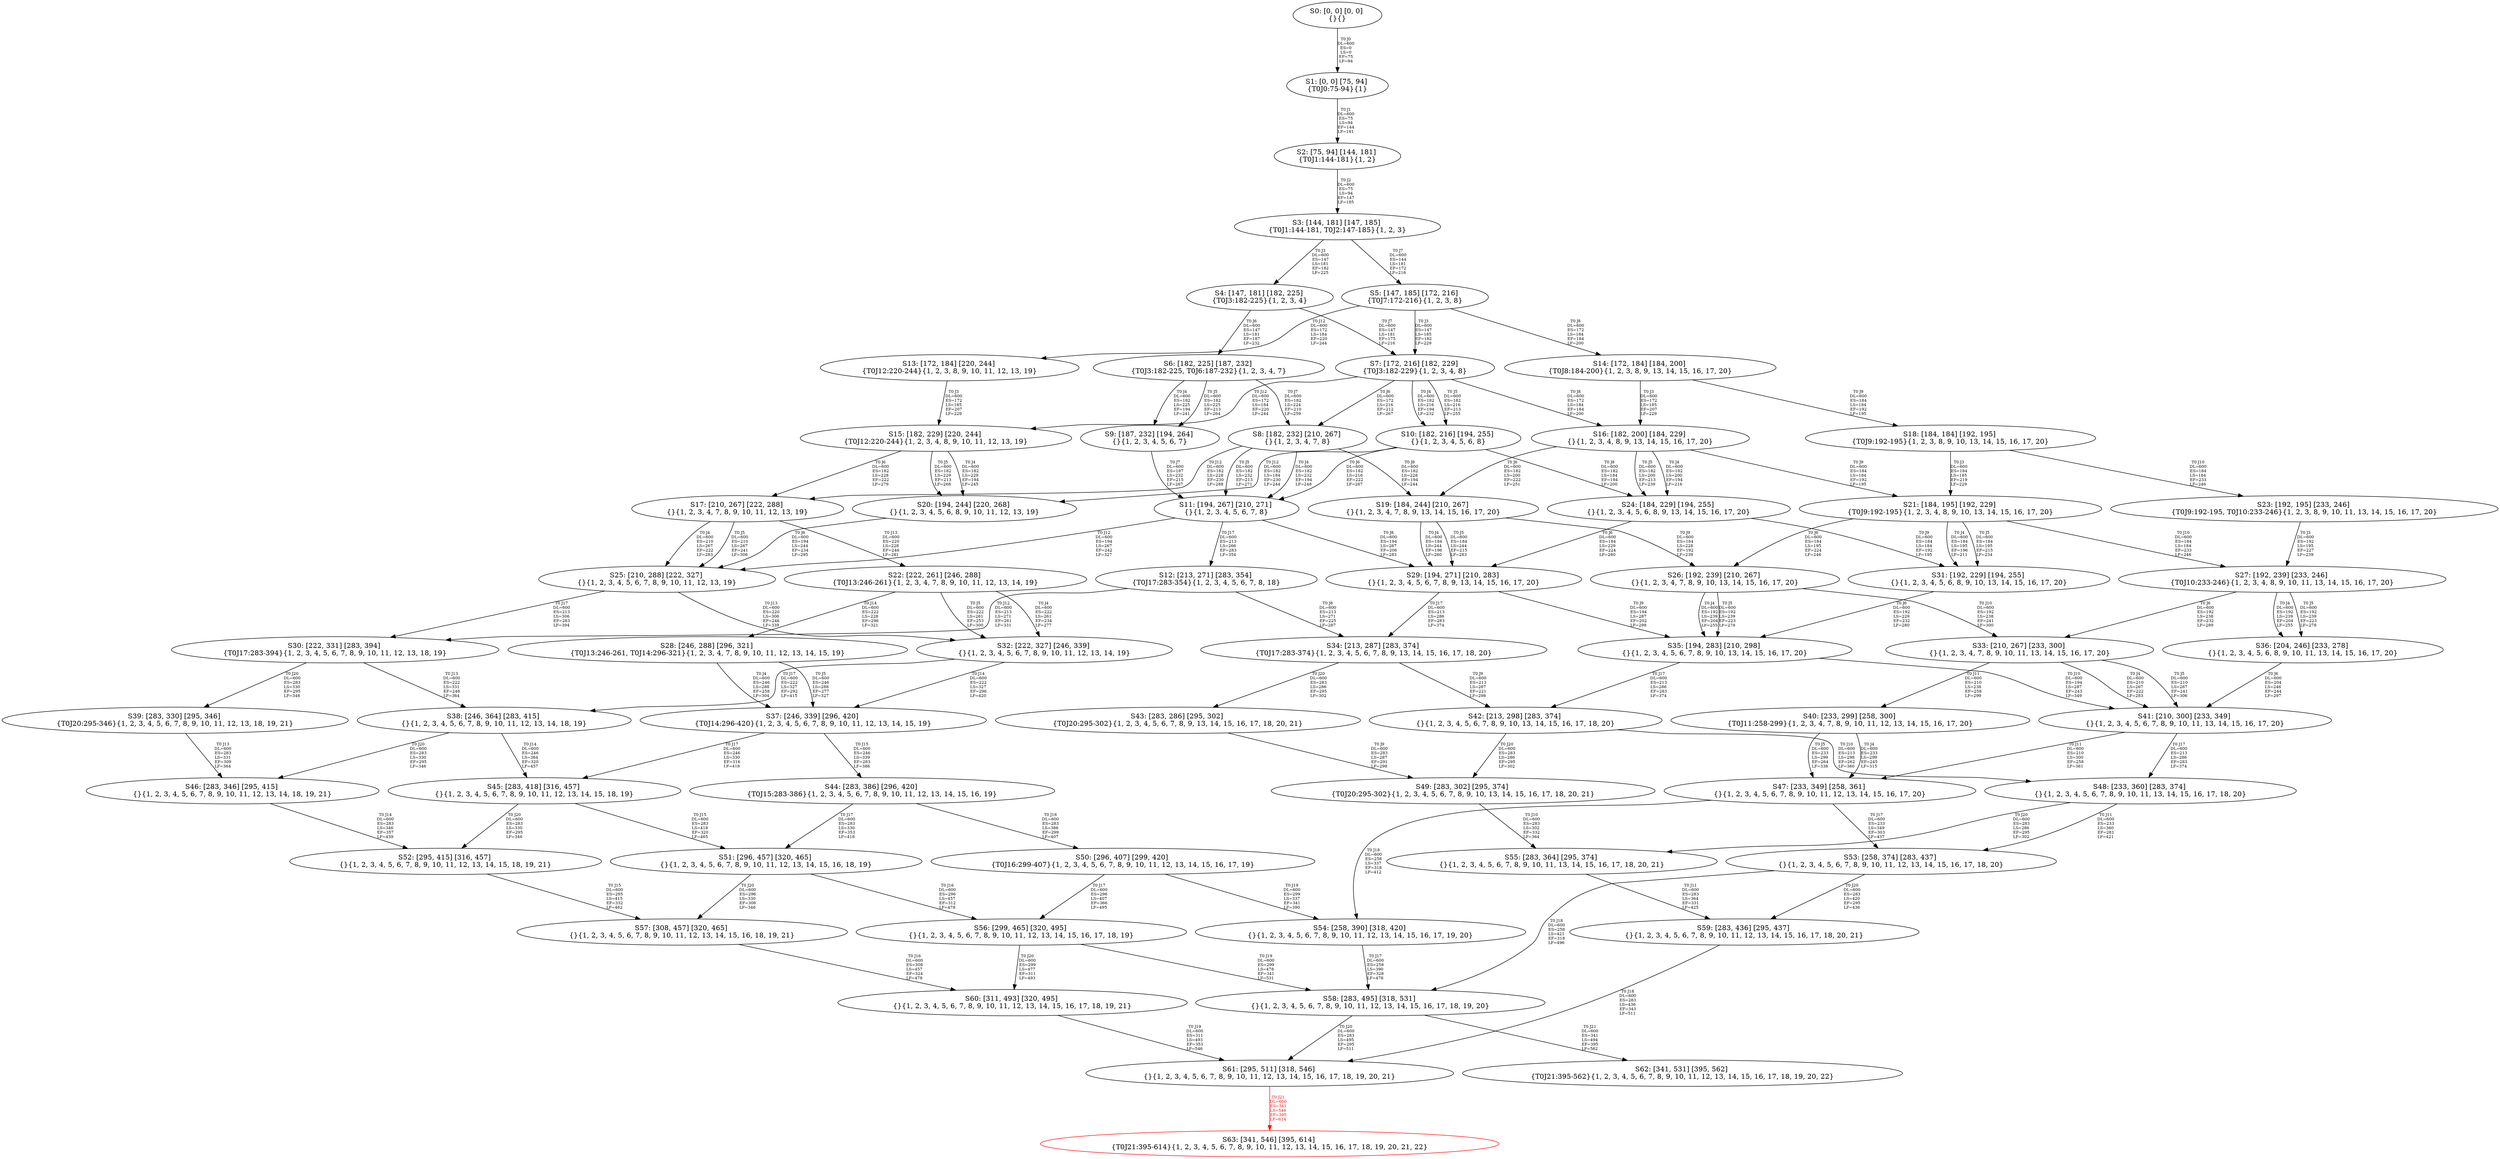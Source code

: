 digraph {
	S0[label="S0: [0, 0] [0, 0] \n{}{}"];
	S1[label="S1: [0, 0] [75, 94] \n{T0J0:75-94}{1}"];
	S2[label="S2: [75, 94] [144, 181] \n{T0J1:144-181}{1, 2}"];
	S3[label="S3: [144, 181] [147, 185] \n{T0J1:144-181, T0J2:147-185}{1, 2, 3}"];
	S4[label="S4: [147, 181] [182, 225] \n{T0J3:182-225}{1, 2, 3, 4}"];
	S5[label="S5: [147, 185] [172, 216] \n{T0J7:172-216}{1, 2, 3, 8}"];
	S6[label="S6: [182, 225] [187, 232] \n{T0J3:182-225, T0J6:187-232}{1, 2, 3, 4, 7}"];
	S7[label="S7: [172, 216] [182, 229] \n{T0J3:182-229}{1, 2, 3, 4, 8}"];
	S8[label="S8: [182, 232] [210, 267] \n{}{1, 2, 3, 4, 7, 8}"];
	S9[label="S9: [187, 232] [194, 264] \n{}{1, 2, 3, 4, 5, 6, 7}"];
	S10[label="S10: [182, 216] [194, 255] \n{}{1, 2, 3, 4, 5, 6, 8}"];
	S11[label="S11: [194, 267] [210, 271] \n{}{1, 2, 3, 4, 5, 6, 7, 8}"];
	S12[label="S12: [213, 271] [283, 354] \n{T0J17:283-354}{1, 2, 3, 4, 5, 6, 7, 8, 18}"];
	S13[label="S13: [172, 184] [220, 244] \n{T0J12:220-244}{1, 2, 3, 8, 9, 10, 11, 12, 13, 19}"];
	S14[label="S14: [172, 184] [184, 200] \n{T0J8:184-200}{1, 2, 3, 8, 9, 13, 14, 15, 16, 17, 20}"];
	S15[label="S15: [182, 229] [220, 244] \n{T0J12:220-244}{1, 2, 3, 4, 8, 9, 10, 11, 12, 13, 19}"];
	S16[label="S16: [182, 200] [184, 229] \n{}{1, 2, 3, 4, 8, 9, 13, 14, 15, 16, 17, 20}"];
	S17[label="S17: [210, 267] [222, 288] \n{}{1, 2, 3, 4, 7, 8, 9, 10, 11, 12, 13, 19}"];
	S18[label="S18: [184, 184] [192, 195] \n{T0J9:192-195}{1, 2, 3, 8, 9, 10, 13, 14, 15, 16, 17, 20}"];
	S19[label="S19: [184, 244] [210, 267] \n{}{1, 2, 3, 4, 7, 8, 9, 13, 14, 15, 16, 17, 20}"];
	S20[label="S20: [194, 244] [220, 268] \n{}{1, 2, 3, 4, 5, 6, 8, 9, 10, 11, 12, 13, 19}"];
	S21[label="S21: [184, 195] [192, 229] \n{T0J9:192-195}{1, 2, 3, 4, 8, 9, 10, 13, 14, 15, 16, 17, 20}"];
	S22[label="S22: [222, 261] [246, 288] \n{T0J13:246-261}{1, 2, 3, 4, 7, 8, 9, 10, 11, 12, 13, 14, 19}"];
	S23[label="S23: [192, 195] [233, 246] \n{T0J9:192-195, T0J10:233-246}{1, 2, 3, 8, 9, 10, 11, 13, 14, 15, 16, 17, 20}"];
	S24[label="S24: [184, 229] [194, 255] \n{}{1, 2, 3, 4, 5, 6, 8, 9, 13, 14, 15, 16, 17, 20}"];
	S25[label="S25: [210, 288] [222, 327] \n{}{1, 2, 3, 4, 5, 6, 7, 8, 9, 10, 11, 12, 13, 19}"];
	S26[label="S26: [192, 239] [210, 267] \n{}{1, 2, 3, 4, 7, 8, 9, 10, 13, 14, 15, 16, 17, 20}"];
	S27[label="S27: [192, 239] [233, 246] \n{T0J10:233-246}{1, 2, 3, 4, 8, 9, 10, 11, 13, 14, 15, 16, 17, 20}"];
	S28[label="S28: [246, 288] [296, 321] \n{T0J13:246-261, T0J14:296-321}{1, 2, 3, 4, 7, 8, 9, 10, 11, 12, 13, 14, 15, 19}"];
	S29[label="S29: [194, 271] [210, 283] \n{}{1, 2, 3, 4, 5, 6, 7, 8, 9, 13, 14, 15, 16, 17, 20}"];
	S30[label="S30: [222, 331] [283, 394] \n{T0J17:283-394}{1, 2, 3, 4, 5, 6, 7, 8, 9, 10, 11, 12, 13, 18, 19}"];
	S31[label="S31: [192, 229] [194, 255] \n{}{1, 2, 3, 4, 5, 6, 8, 9, 10, 13, 14, 15, 16, 17, 20}"];
	S32[label="S32: [222, 327] [246, 339] \n{}{1, 2, 3, 4, 5, 6, 7, 8, 9, 10, 11, 12, 13, 14, 19}"];
	S33[label="S33: [210, 267] [233, 300] \n{}{1, 2, 3, 4, 7, 8, 9, 10, 11, 13, 14, 15, 16, 17, 20}"];
	S34[label="S34: [213, 287] [283, 374] \n{T0J17:283-374}{1, 2, 3, 4, 5, 6, 7, 8, 9, 13, 14, 15, 16, 17, 18, 20}"];
	S35[label="S35: [194, 283] [210, 298] \n{}{1, 2, 3, 4, 5, 6, 7, 8, 9, 10, 13, 14, 15, 16, 17, 20}"];
	S36[label="S36: [204, 246] [233, 278] \n{}{1, 2, 3, 4, 5, 6, 8, 9, 10, 11, 13, 14, 15, 16, 17, 20}"];
	S37[label="S37: [246, 339] [296, 420] \n{T0J14:296-420}{1, 2, 3, 4, 5, 6, 7, 8, 9, 10, 11, 12, 13, 14, 15, 19}"];
	S38[label="S38: [246, 364] [283, 415] \n{}{1, 2, 3, 4, 5, 6, 7, 8, 9, 10, 11, 12, 13, 14, 18, 19}"];
	S39[label="S39: [283, 330] [295, 346] \n{T0J20:295-346}{1, 2, 3, 4, 5, 6, 7, 8, 9, 10, 11, 12, 13, 18, 19, 21}"];
	S40[label="S40: [233, 299] [258, 300] \n{T0J11:258-299}{1, 2, 3, 4, 7, 8, 9, 10, 11, 12, 13, 14, 15, 16, 17, 20}"];
	S41[label="S41: [210, 300] [233, 349] \n{}{1, 2, 3, 4, 5, 6, 7, 8, 9, 10, 11, 13, 14, 15, 16, 17, 20}"];
	S42[label="S42: [213, 298] [283, 374] \n{}{1, 2, 3, 4, 5, 6, 7, 8, 9, 10, 13, 14, 15, 16, 17, 18, 20}"];
	S43[label="S43: [283, 286] [295, 302] \n{T0J20:295-302}{1, 2, 3, 4, 5, 6, 7, 8, 9, 13, 14, 15, 16, 17, 18, 20, 21}"];
	S44[label="S44: [283, 386] [296, 420] \n{T0J15:283-386}{1, 2, 3, 4, 5, 6, 7, 8, 9, 10, 11, 12, 13, 14, 15, 16, 19}"];
	S45[label="S45: [283, 418] [316, 457] \n{}{1, 2, 3, 4, 5, 6, 7, 8, 9, 10, 11, 12, 13, 14, 15, 18, 19}"];
	S46[label="S46: [283, 346] [295, 415] \n{}{1, 2, 3, 4, 5, 6, 7, 8, 9, 10, 11, 12, 13, 14, 18, 19, 21}"];
	S47[label="S47: [233, 349] [258, 361] \n{}{1, 2, 3, 4, 5, 6, 7, 8, 9, 10, 11, 12, 13, 14, 15, 16, 17, 20}"];
	S48[label="S48: [233, 360] [283, 374] \n{}{1, 2, 3, 4, 5, 6, 7, 8, 9, 10, 11, 13, 14, 15, 16, 17, 18, 20}"];
	S49[label="S49: [283, 302] [295, 374] \n{T0J20:295-302}{1, 2, 3, 4, 5, 6, 7, 8, 9, 10, 13, 14, 15, 16, 17, 18, 20, 21}"];
	S50[label="S50: [296, 407] [299, 420] \n{T0J16:299-407}{1, 2, 3, 4, 5, 6, 7, 8, 9, 10, 11, 12, 13, 14, 15, 16, 17, 19}"];
	S51[label="S51: [296, 457] [320, 465] \n{}{1, 2, 3, 4, 5, 6, 7, 8, 9, 10, 11, 12, 13, 14, 15, 16, 18, 19}"];
	S52[label="S52: [295, 415] [316, 457] \n{}{1, 2, 3, 4, 5, 6, 7, 8, 9, 10, 11, 12, 13, 14, 15, 18, 19, 21}"];
	S53[label="S53: [258, 374] [283, 437] \n{}{1, 2, 3, 4, 5, 6, 7, 8, 9, 10, 11, 12, 13, 14, 15, 16, 17, 18, 20}"];
	S54[label="S54: [258, 390] [318, 420] \n{}{1, 2, 3, 4, 5, 6, 7, 8, 9, 10, 11, 12, 13, 14, 15, 16, 17, 19, 20}"];
	S55[label="S55: [283, 364] [295, 374] \n{}{1, 2, 3, 4, 5, 6, 7, 8, 9, 10, 11, 13, 14, 15, 16, 17, 18, 20, 21}"];
	S56[label="S56: [299, 465] [320, 495] \n{}{1, 2, 3, 4, 5, 6, 7, 8, 9, 10, 11, 12, 13, 14, 15, 16, 17, 18, 19}"];
	S57[label="S57: [308, 457] [320, 465] \n{}{1, 2, 3, 4, 5, 6, 7, 8, 9, 10, 11, 12, 13, 14, 15, 16, 18, 19, 21}"];
	S58[label="S58: [283, 495] [318, 531] \n{}{1, 2, 3, 4, 5, 6, 7, 8, 9, 10, 11, 12, 13, 14, 15, 16, 17, 18, 19, 20}"];
	S59[label="S59: [283, 436] [295, 437] \n{}{1, 2, 3, 4, 5, 6, 7, 8, 9, 10, 11, 12, 13, 14, 15, 16, 17, 18, 20, 21}"];
	S60[label="S60: [311, 493] [320, 495] \n{}{1, 2, 3, 4, 5, 6, 7, 8, 9, 10, 11, 12, 13, 14, 15, 16, 17, 18, 19, 21}"];
	S61[label="S61: [295, 511] [318, 546] \n{}{1, 2, 3, 4, 5, 6, 7, 8, 9, 10, 11, 12, 13, 14, 15, 16, 17, 18, 19, 20, 21}"];
	S62[label="S62: [341, 531] [395, 562] \n{T0J21:395-562}{1, 2, 3, 4, 5, 6, 7, 8, 9, 10, 11, 12, 13, 14, 15, 16, 17, 18, 19, 20, 22}"];
	S63[label="S63: [341, 546] [395, 614] \n{T0J21:395-614}{1, 2, 3, 4, 5, 6, 7, 8, 9, 10, 11, 12, 13, 14, 15, 16, 17, 18, 19, 20, 21, 22}"];
	S0 -> S1[label="T0 J0\nDL=600\nES=0\nLS=0\nEF=75\nLF=94",fontsize=8];
	S1 -> S2[label="T0 J1\nDL=600\nES=75\nLS=94\nEF=144\nLF=181",fontsize=8];
	S2 -> S3[label="T0 J2\nDL=600\nES=75\nLS=94\nEF=147\nLF=185",fontsize=8];
	S3 -> S4[label="T0 J3\nDL=600\nES=147\nLS=181\nEF=182\nLF=225",fontsize=8];
	S3 -> S5[label="T0 J7\nDL=600\nES=144\nLS=181\nEF=172\nLF=216",fontsize=8];
	S4 -> S6[label="T0 J6\nDL=600\nES=147\nLS=181\nEF=187\nLF=232",fontsize=8];
	S4 -> S7[label="T0 J7\nDL=600\nES=147\nLS=181\nEF=175\nLF=216",fontsize=8];
	S5 -> S7[label="T0 J3\nDL=600\nES=147\nLS=185\nEF=182\nLF=229",fontsize=8];
	S5 -> S14[label="T0 J8\nDL=600\nES=172\nLS=184\nEF=184\nLF=200",fontsize=8];
	S5 -> S13[label="T0 J12\nDL=600\nES=172\nLS=184\nEF=220\nLF=244",fontsize=8];
	S6 -> S9[label="T0 J4\nDL=600\nES=182\nLS=225\nEF=194\nLF=241",fontsize=8];
	S6 -> S9[label="T0 J5\nDL=600\nES=182\nLS=225\nEF=213\nLF=264",fontsize=8];
	S6 -> S8[label="T0 J7\nDL=600\nES=182\nLS=224\nEF=210\nLF=259",fontsize=8];
	S7 -> S10[label="T0 J4\nDL=600\nES=182\nLS=216\nEF=194\nLF=232",fontsize=8];
	S7 -> S10[label="T0 J5\nDL=600\nES=182\nLS=216\nEF=213\nLF=255",fontsize=8];
	S7 -> S8[label="T0 J6\nDL=600\nES=172\nLS=216\nEF=212\nLF=267",fontsize=8];
	S7 -> S16[label="T0 J8\nDL=600\nES=172\nLS=184\nEF=184\nLF=200",fontsize=8];
	S7 -> S15[label="T0 J12\nDL=600\nES=172\nLS=184\nEF=220\nLF=244",fontsize=8];
	S8 -> S11[label="T0 J4\nDL=600\nES=182\nLS=232\nEF=194\nLF=248",fontsize=8];
	S8 -> S11[label="T0 J5\nDL=600\nES=182\nLS=232\nEF=213\nLF=271",fontsize=8];
	S8 -> S19[label="T0 J8\nDL=600\nES=182\nLS=228\nEF=194\nLF=244",fontsize=8];
	S8 -> S17[label="T0 J12\nDL=600\nES=182\nLS=228\nEF=230\nLF=288",fontsize=8];
	S9 -> S11[label="T0 J7\nDL=600\nES=187\nLS=232\nEF=215\nLF=267",fontsize=8];
	S10 -> S11[label="T0 J6\nDL=600\nES=182\nLS=216\nEF=222\nLF=267",fontsize=8];
	S10 -> S24[label="T0 J8\nDL=600\nES=182\nLS=184\nEF=194\nLF=200",fontsize=8];
	S10 -> S20[label="T0 J12\nDL=600\nES=182\nLS=184\nEF=230\nLF=244",fontsize=8];
	S11 -> S29[label="T0 J8\nDL=600\nES=194\nLS=267\nEF=206\nLF=283",fontsize=8];
	S11 -> S25[label="T0 J12\nDL=600\nES=194\nLS=267\nEF=242\nLF=327",fontsize=8];
	S11 -> S12[label="T0 J17\nDL=600\nES=213\nLS=266\nEF=283\nLF=354",fontsize=8];
	S12 -> S34[label="T0 J8\nDL=600\nES=213\nLS=271\nEF=225\nLF=287",fontsize=8];
	S12 -> S30[label="T0 J12\nDL=600\nES=213\nLS=271\nEF=261\nLF=331",fontsize=8];
	S13 -> S15[label="T0 J3\nDL=600\nES=172\nLS=185\nEF=207\nLF=229",fontsize=8];
	S14 -> S16[label="T0 J3\nDL=600\nES=172\nLS=185\nEF=207\nLF=229",fontsize=8];
	S14 -> S18[label="T0 J9\nDL=600\nES=184\nLS=184\nEF=192\nLF=195",fontsize=8];
	S15 -> S20[label="T0 J4\nDL=600\nES=182\nLS=229\nEF=194\nLF=245",fontsize=8];
	S15 -> S20[label="T0 J5\nDL=600\nES=182\nLS=229\nEF=213\nLF=268",fontsize=8];
	S15 -> S17[label="T0 J6\nDL=600\nES=182\nLS=228\nEF=222\nLF=279",fontsize=8];
	S16 -> S24[label="T0 J4\nDL=600\nES=182\nLS=200\nEF=194\nLF=216",fontsize=8];
	S16 -> S24[label="T0 J5\nDL=600\nES=182\nLS=200\nEF=213\nLF=239",fontsize=8];
	S16 -> S19[label="T0 J6\nDL=600\nES=182\nLS=200\nEF=222\nLF=251",fontsize=8];
	S16 -> S21[label="T0 J9\nDL=600\nES=184\nLS=184\nEF=192\nLF=195",fontsize=8];
	S17 -> S25[label="T0 J4\nDL=600\nES=210\nLS=267\nEF=222\nLF=283",fontsize=8];
	S17 -> S25[label="T0 J5\nDL=600\nES=210\nLS=267\nEF=241\nLF=306",fontsize=8];
	S17 -> S22[label="T0 J13\nDL=600\nES=220\nLS=228\nEF=246\nLF=261",fontsize=8];
	S18 -> S21[label="T0 J3\nDL=600\nES=184\nLS=185\nEF=219\nLF=229",fontsize=8];
	S18 -> S23[label="T0 J10\nDL=600\nES=184\nLS=184\nEF=233\nLF=246",fontsize=8];
	S19 -> S29[label="T0 J4\nDL=600\nES=184\nLS=244\nEF=196\nLF=260",fontsize=8];
	S19 -> S29[label="T0 J5\nDL=600\nES=184\nLS=244\nEF=215\nLF=283",fontsize=8];
	S19 -> S26[label="T0 J9\nDL=600\nES=184\nLS=228\nEF=192\nLF=239",fontsize=8];
	S20 -> S25[label="T0 J6\nDL=600\nES=194\nLS=244\nEF=234\nLF=295",fontsize=8];
	S21 -> S31[label="T0 J4\nDL=600\nES=184\nLS=195\nEF=196\nLF=211",fontsize=8];
	S21 -> S31[label="T0 J5\nDL=600\nES=184\nLS=195\nEF=215\nLF=234",fontsize=8];
	S21 -> S26[label="T0 J6\nDL=600\nES=184\nLS=195\nEF=224\nLF=246",fontsize=8];
	S21 -> S27[label="T0 J10\nDL=600\nES=184\nLS=184\nEF=233\nLF=246",fontsize=8];
	S22 -> S32[label="T0 J4\nDL=600\nES=222\nLS=261\nEF=234\nLF=277",fontsize=8];
	S22 -> S32[label="T0 J5\nDL=600\nES=222\nLS=261\nEF=253\nLF=300",fontsize=8];
	S22 -> S28[label="T0 J14\nDL=600\nES=222\nLS=228\nEF=296\nLF=321",fontsize=8];
	S23 -> S27[label="T0 J3\nDL=600\nES=192\nLS=195\nEF=227\nLF=239",fontsize=8];
	S24 -> S29[label="T0 J6\nDL=600\nES=184\nLS=229\nEF=224\nLF=280",fontsize=8];
	S24 -> S31[label="T0 J9\nDL=600\nES=184\nLS=184\nEF=192\nLF=195",fontsize=8];
	S25 -> S32[label="T0 J13\nDL=600\nES=220\nLS=306\nEF=246\nLF=339",fontsize=8];
	S25 -> S30[label="T0 J17\nDL=600\nES=213\nLS=306\nEF=283\nLF=394",fontsize=8];
	S26 -> S35[label="T0 J4\nDL=600\nES=192\nLS=239\nEF=204\nLF=255",fontsize=8];
	S26 -> S35[label="T0 J5\nDL=600\nES=192\nLS=239\nEF=223\nLF=278",fontsize=8];
	S26 -> S33[label="T0 J10\nDL=600\nES=192\nLS=238\nEF=241\nLF=300",fontsize=8];
	S27 -> S36[label="T0 J4\nDL=600\nES=192\nLS=239\nEF=204\nLF=255",fontsize=8];
	S27 -> S36[label="T0 J5\nDL=600\nES=192\nLS=239\nEF=223\nLF=278",fontsize=8];
	S27 -> S33[label="T0 J6\nDL=600\nES=192\nLS=238\nEF=232\nLF=289",fontsize=8];
	S28 -> S37[label="T0 J4\nDL=600\nES=246\nLS=288\nEF=258\nLF=304",fontsize=8];
	S28 -> S37[label="T0 J5\nDL=600\nES=246\nLS=288\nEF=277\nLF=327",fontsize=8];
	S29 -> S35[label="T0 J9\nDL=600\nES=194\nLS=287\nEF=202\nLF=298",fontsize=8];
	S29 -> S34[label="T0 J17\nDL=600\nES=213\nLS=286\nEF=283\nLF=374",fontsize=8];
	S30 -> S38[label="T0 J13\nDL=600\nES=222\nLS=331\nEF=248\nLF=364",fontsize=8];
	S30 -> S39[label="T0 J20\nDL=600\nES=283\nLS=330\nEF=295\nLF=346",fontsize=8];
	S31 -> S35[label="T0 J6\nDL=600\nES=192\nLS=229\nEF=232\nLF=280",fontsize=8];
	S32 -> S37[label="T0 J14\nDL=600\nES=222\nLS=327\nEF=296\nLF=420",fontsize=8];
	S32 -> S38[label="T0 J17\nDL=600\nES=222\nLS=327\nEF=292\nLF=415",fontsize=8];
	S33 -> S41[label="T0 J4\nDL=600\nES=210\nLS=267\nEF=222\nLF=283",fontsize=8];
	S33 -> S41[label="T0 J5\nDL=600\nES=210\nLS=267\nEF=241\nLF=306",fontsize=8];
	S33 -> S40[label="T0 J11\nDL=600\nES=210\nLS=238\nEF=258\nLF=299",fontsize=8];
	S34 -> S42[label="T0 J9\nDL=600\nES=213\nLS=287\nEF=221\nLF=298",fontsize=8];
	S34 -> S43[label="T0 J20\nDL=600\nES=283\nLS=286\nEF=295\nLF=302",fontsize=8];
	S35 -> S41[label="T0 J10\nDL=600\nES=194\nLS=287\nEF=243\nLF=349",fontsize=8];
	S35 -> S42[label="T0 J17\nDL=600\nES=213\nLS=286\nEF=283\nLF=374",fontsize=8];
	S36 -> S41[label="T0 J6\nDL=600\nES=204\nLS=246\nEF=244\nLF=297",fontsize=8];
	S37 -> S44[label="T0 J15\nDL=600\nES=246\nLS=339\nEF=283\nLF=386",fontsize=8];
	S37 -> S45[label="T0 J17\nDL=600\nES=246\nLS=330\nEF=316\nLF=418",fontsize=8];
	S38 -> S45[label="T0 J14\nDL=600\nES=246\nLS=364\nEF=320\nLF=457",fontsize=8];
	S38 -> S46[label="T0 J20\nDL=600\nES=283\nLS=330\nEF=295\nLF=346",fontsize=8];
	S39 -> S46[label="T0 J13\nDL=600\nES=283\nLS=331\nEF=309\nLF=364",fontsize=8];
	S40 -> S47[label="T0 J4\nDL=600\nES=233\nLS=299\nEF=245\nLF=315",fontsize=8];
	S40 -> S47[label="T0 J5\nDL=600\nES=233\nLS=299\nEF=264\nLF=338",fontsize=8];
	S41 -> S47[label="T0 J11\nDL=600\nES=210\nLS=300\nEF=258\nLF=361",fontsize=8];
	S41 -> S48[label="T0 J17\nDL=600\nES=213\nLS=286\nEF=283\nLF=374",fontsize=8];
	S42 -> S48[label="T0 J10\nDL=600\nES=213\nLS=298\nEF=262\nLF=360",fontsize=8];
	S42 -> S49[label="T0 J20\nDL=600\nES=283\nLS=286\nEF=295\nLF=302",fontsize=8];
	S43 -> S49[label="T0 J9\nDL=600\nES=283\nLS=287\nEF=291\nLF=298",fontsize=8];
	S44 -> S50[label="T0 J16\nDL=600\nES=283\nLS=386\nEF=299\nLF=407",fontsize=8];
	S44 -> S51[label="T0 J17\nDL=600\nES=283\nLS=330\nEF=353\nLF=418",fontsize=8];
	S45 -> S51[label="T0 J15\nDL=600\nES=283\nLS=418\nEF=320\nLF=465",fontsize=8];
	S45 -> S52[label="T0 J20\nDL=600\nES=283\nLS=330\nEF=295\nLF=346",fontsize=8];
	S46 -> S52[label="T0 J14\nDL=600\nES=283\nLS=346\nEF=357\nLF=439",fontsize=8];
	S47 -> S53[label="T0 J17\nDL=600\nES=233\nLS=349\nEF=303\nLF=437",fontsize=8];
	S47 -> S54[label="T0 J18\nDL=600\nES=258\nLS=337\nEF=318\nLF=412",fontsize=8];
	S48 -> S53[label="T0 J11\nDL=600\nES=233\nLS=360\nEF=281\nLF=421",fontsize=8];
	S48 -> S55[label="T0 J20\nDL=600\nES=283\nLS=286\nEF=295\nLF=302",fontsize=8];
	S49 -> S55[label="T0 J10\nDL=600\nES=283\nLS=302\nEF=332\nLF=364",fontsize=8];
	S50 -> S56[label="T0 J17\nDL=600\nES=296\nLS=407\nEF=366\nLF=495",fontsize=8];
	S50 -> S54[label="T0 J19\nDL=600\nES=299\nLS=337\nEF=341\nLF=390",fontsize=8];
	S51 -> S56[label="T0 J16\nDL=600\nES=296\nLS=457\nEF=312\nLF=478",fontsize=8];
	S51 -> S57[label="T0 J20\nDL=600\nES=296\nLS=330\nEF=308\nLF=346",fontsize=8];
	S52 -> S57[label="T0 J15\nDL=600\nES=295\nLS=415\nEF=332\nLF=462",fontsize=8];
	S53 -> S58[label="T0 J18\nDL=600\nES=258\nLS=421\nEF=318\nLF=496",fontsize=8];
	S53 -> S59[label="T0 J20\nDL=600\nES=283\nLS=420\nEF=295\nLF=436",fontsize=8];
	S54 -> S58[label="T0 J17\nDL=600\nES=258\nLS=390\nEF=328\nLF=478",fontsize=8];
	S55 -> S59[label="T0 J11\nDL=600\nES=283\nLS=364\nEF=331\nLF=425",fontsize=8];
	S56 -> S58[label="T0 J19\nDL=600\nES=299\nLS=478\nEF=341\nLF=531",fontsize=8];
	S56 -> S60[label="T0 J20\nDL=600\nES=299\nLS=477\nEF=311\nLF=493",fontsize=8];
	S57 -> S60[label="T0 J16\nDL=600\nES=308\nLS=457\nEF=324\nLF=478",fontsize=8];
	S58 -> S61[label="T0 J20\nDL=600\nES=283\nLS=495\nEF=295\nLF=511",fontsize=8];
	S58 -> S62[label="T0 J21\nDL=600\nES=341\nLS=494\nEF=395\nLF=562",fontsize=8];
	S59 -> S61[label="T0 J18\nDL=600\nES=283\nLS=436\nEF=343\nLF=511",fontsize=8];
	S60 -> S61[label="T0 J19\nDL=600\nES=311\nLS=493\nEF=353\nLF=546",fontsize=8];
	S61 -> S63[label="T0 J21\nDL=600\nES=341\nLS=546\nEF=395\nLF=614",color=Red,fontcolor=Red,fontsize=8];
S63[color=Red];
}

